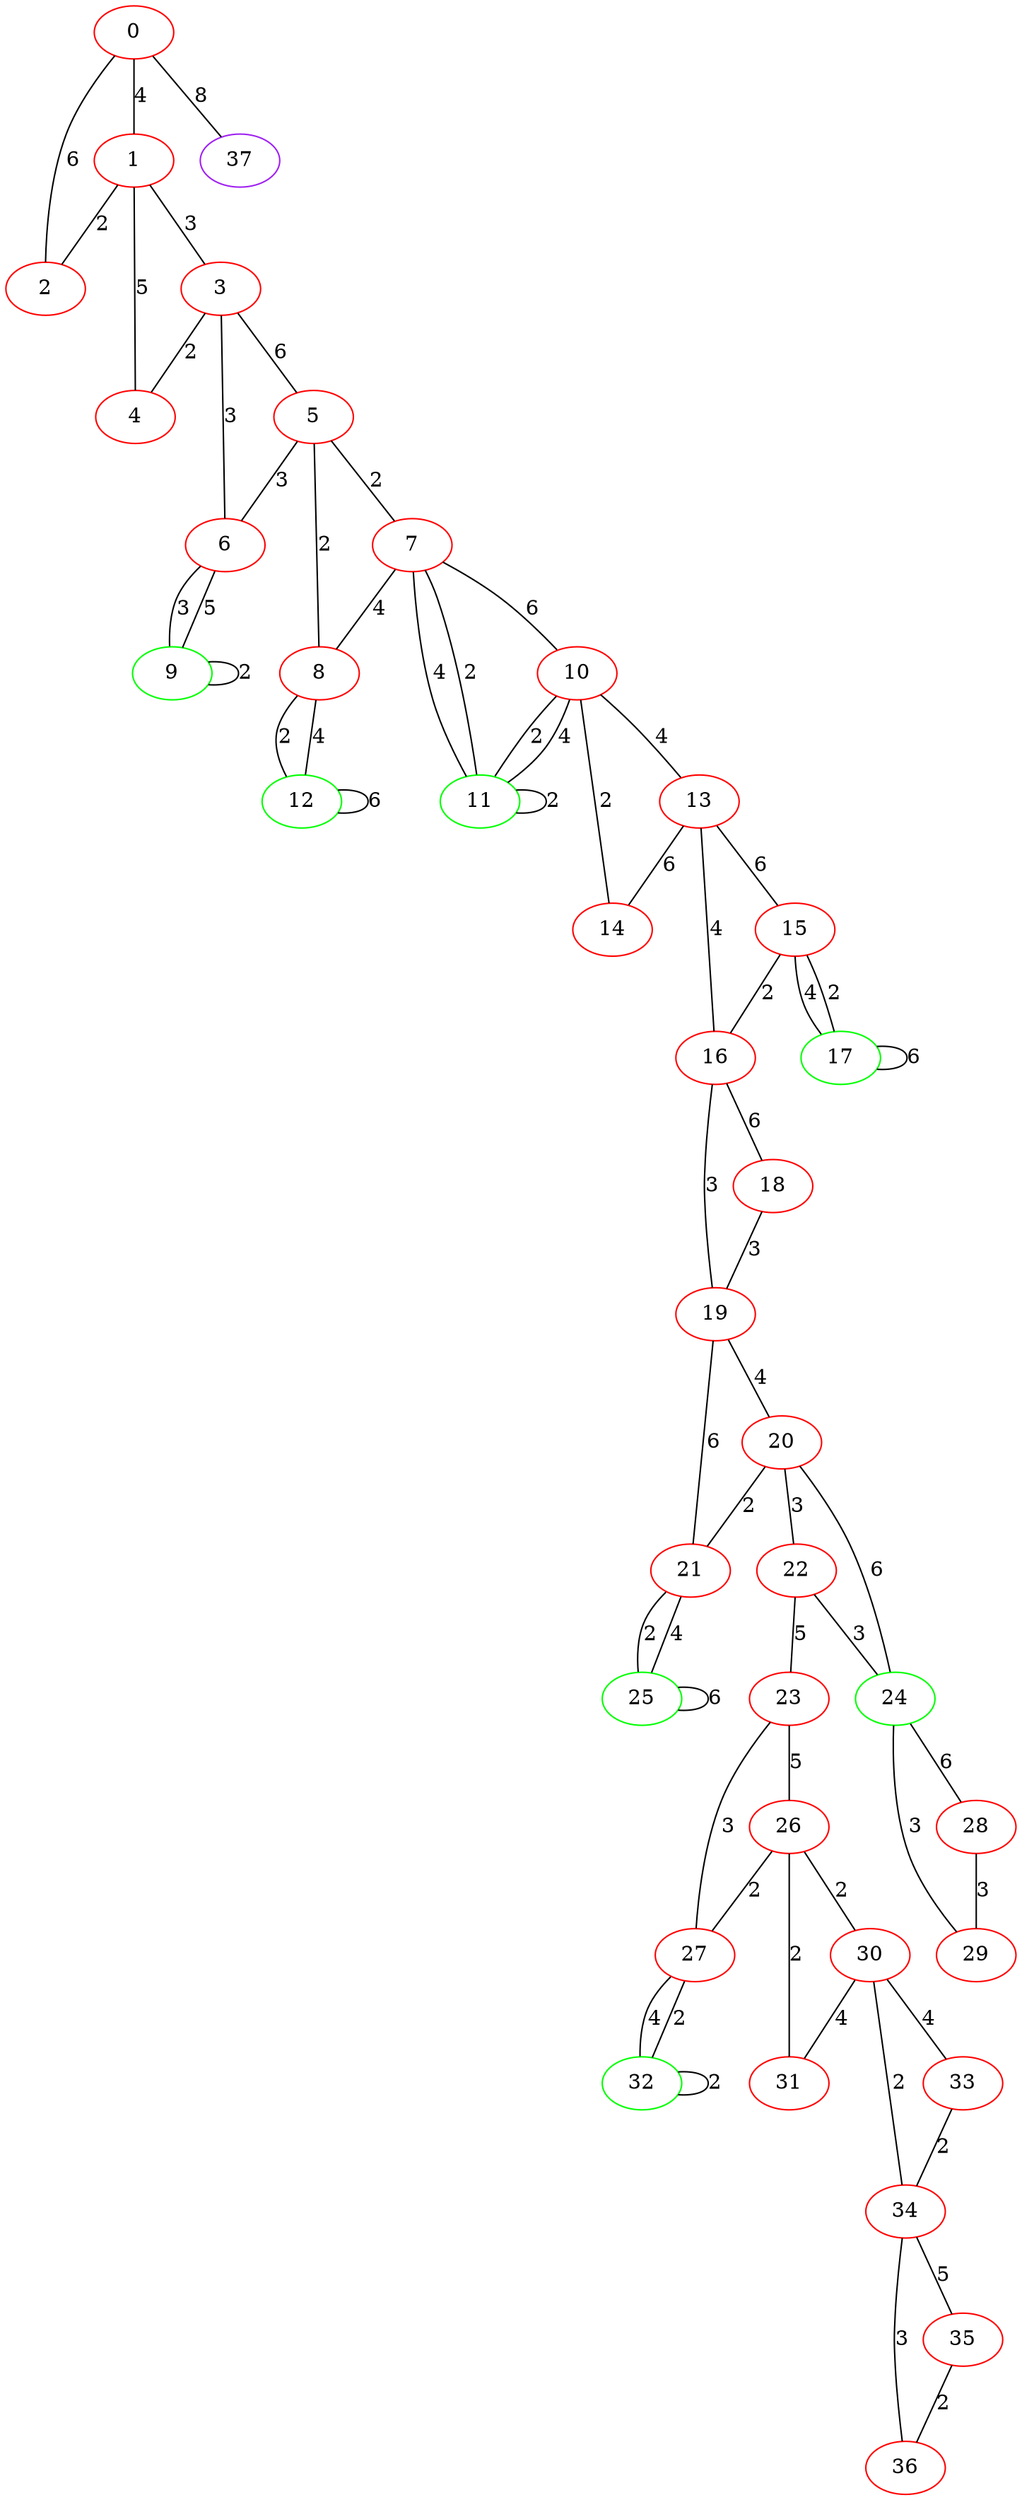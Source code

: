 graph "" {
0 [color=red, weight=1];
1 [color=red, weight=1];
2 [color=red, weight=1];
3 [color=red, weight=1];
4 [color=red, weight=1];
5 [color=red, weight=1];
6 [color=red, weight=1];
7 [color=red, weight=1];
8 [color=red, weight=1];
9 [color=green, weight=2];
10 [color=red, weight=1];
11 [color=green, weight=2];
12 [color=green, weight=2];
13 [color=red, weight=1];
14 [color=red, weight=1];
15 [color=red, weight=1];
16 [color=red, weight=1];
17 [color=green, weight=2];
18 [color=red, weight=1];
19 [color=red, weight=1];
20 [color=red, weight=1];
21 [color=red, weight=1];
22 [color=red, weight=1];
23 [color=red, weight=1];
24 [color=green, weight=2];
25 [color=green, weight=2];
26 [color=red, weight=1];
27 [color=red, weight=1];
28 [color=red, weight=1];
29 [color=red, weight=1];
30 [color=red, weight=1];
31 [color=red, weight=1];
32 [color=green, weight=2];
33 [color=red, weight=1];
34 [color=red, weight=1];
35 [color=red, weight=1];
36 [color=red, weight=1];
37 [color=purple, weight=4];
0 -- 1  [key=0, label=4];
0 -- 2  [key=0, label=6];
0 -- 37  [key=0, label=8];
1 -- 2  [key=0, label=2];
1 -- 3  [key=0, label=3];
1 -- 4  [key=0, label=5];
3 -- 4  [key=0, label=2];
3 -- 5  [key=0, label=6];
3 -- 6  [key=0, label=3];
5 -- 8  [key=0, label=2];
5 -- 6  [key=0, label=3];
5 -- 7  [key=0, label=2];
6 -- 9  [key=0, label=3];
6 -- 9  [key=1, label=5];
7 -- 8  [key=0, label=4];
7 -- 10  [key=0, label=6];
7 -- 11  [key=0, label=4];
7 -- 11  [key=1, label=2];
8 -- 12  [key=0, label=2];
8 -- 12  [key=1, label=4];
9 -- 9  [key=0, label=2];
10 -- 11  [key=0, label=2];
10 -- 11  [key=1, label=4];
10 -- 13  [key=0, label=4];
10 -- 14  [key=0, label=2];
11 -- 11  [key=0, label=2];
12 -- 12  [key=0, label=6];
13 -- 16  [key=0, label=4];
13 -- 14  [key=0, label=6];
13 -- 15  [key=0, label=6];
15 -- 16  [key=0, label=2];
15 -- 17  [key=0, label=4];
15 -- 17  [key=1, label=2];
16 -- 18  [key=0, label=6];
16 -- 19  [key=0, label=3];
17 -- 17  [key=0, label=6];
18 -- 19  [key=0, label=3];
19 -- 20  [key=0, label=4];
19 -- 21  [key=0, label=6];
20 -- 24  [key=0, label=6];
20 -- 21  [key=0, label=2];
20 -- 22  [key=0, label=3];
21 -- 25  [key=0, label=2];
21 -- 25  [key=1, label=4];
22 -- 24  [key=0, label=3];
22 -- 23  [key=0, label=5];
23 -- 26  [key=0, label=5];
23 -- 27  [key=0, label=3];
24 -- 28  [key=0, label=6];
24 -- 29  [key=0, label=3];
25 -- 25  [key=0, label=6];
26 -- 27  [key=0, label=2];
26 -- 30  [key=0, label=2];
26 -- 31  [key=0, label=2];
27 -- 32  [key=0, label=4];
27 -- 32  [key=1, label=2];
28 -- 29  [key=0, label=3];
30 -- 33  [key=0, label=4];
30 -- 34  [key=0, label=2];
30 -- 31  [key=0, label=4];
32 -- 32  [key=0, label=2];
33 -- 34  [key=0, label=2];
34 -- 35  [key=0, label=5];
34 -- 36  [key=0, label=3];
35 -- 36  [key=0, label=2];
}
